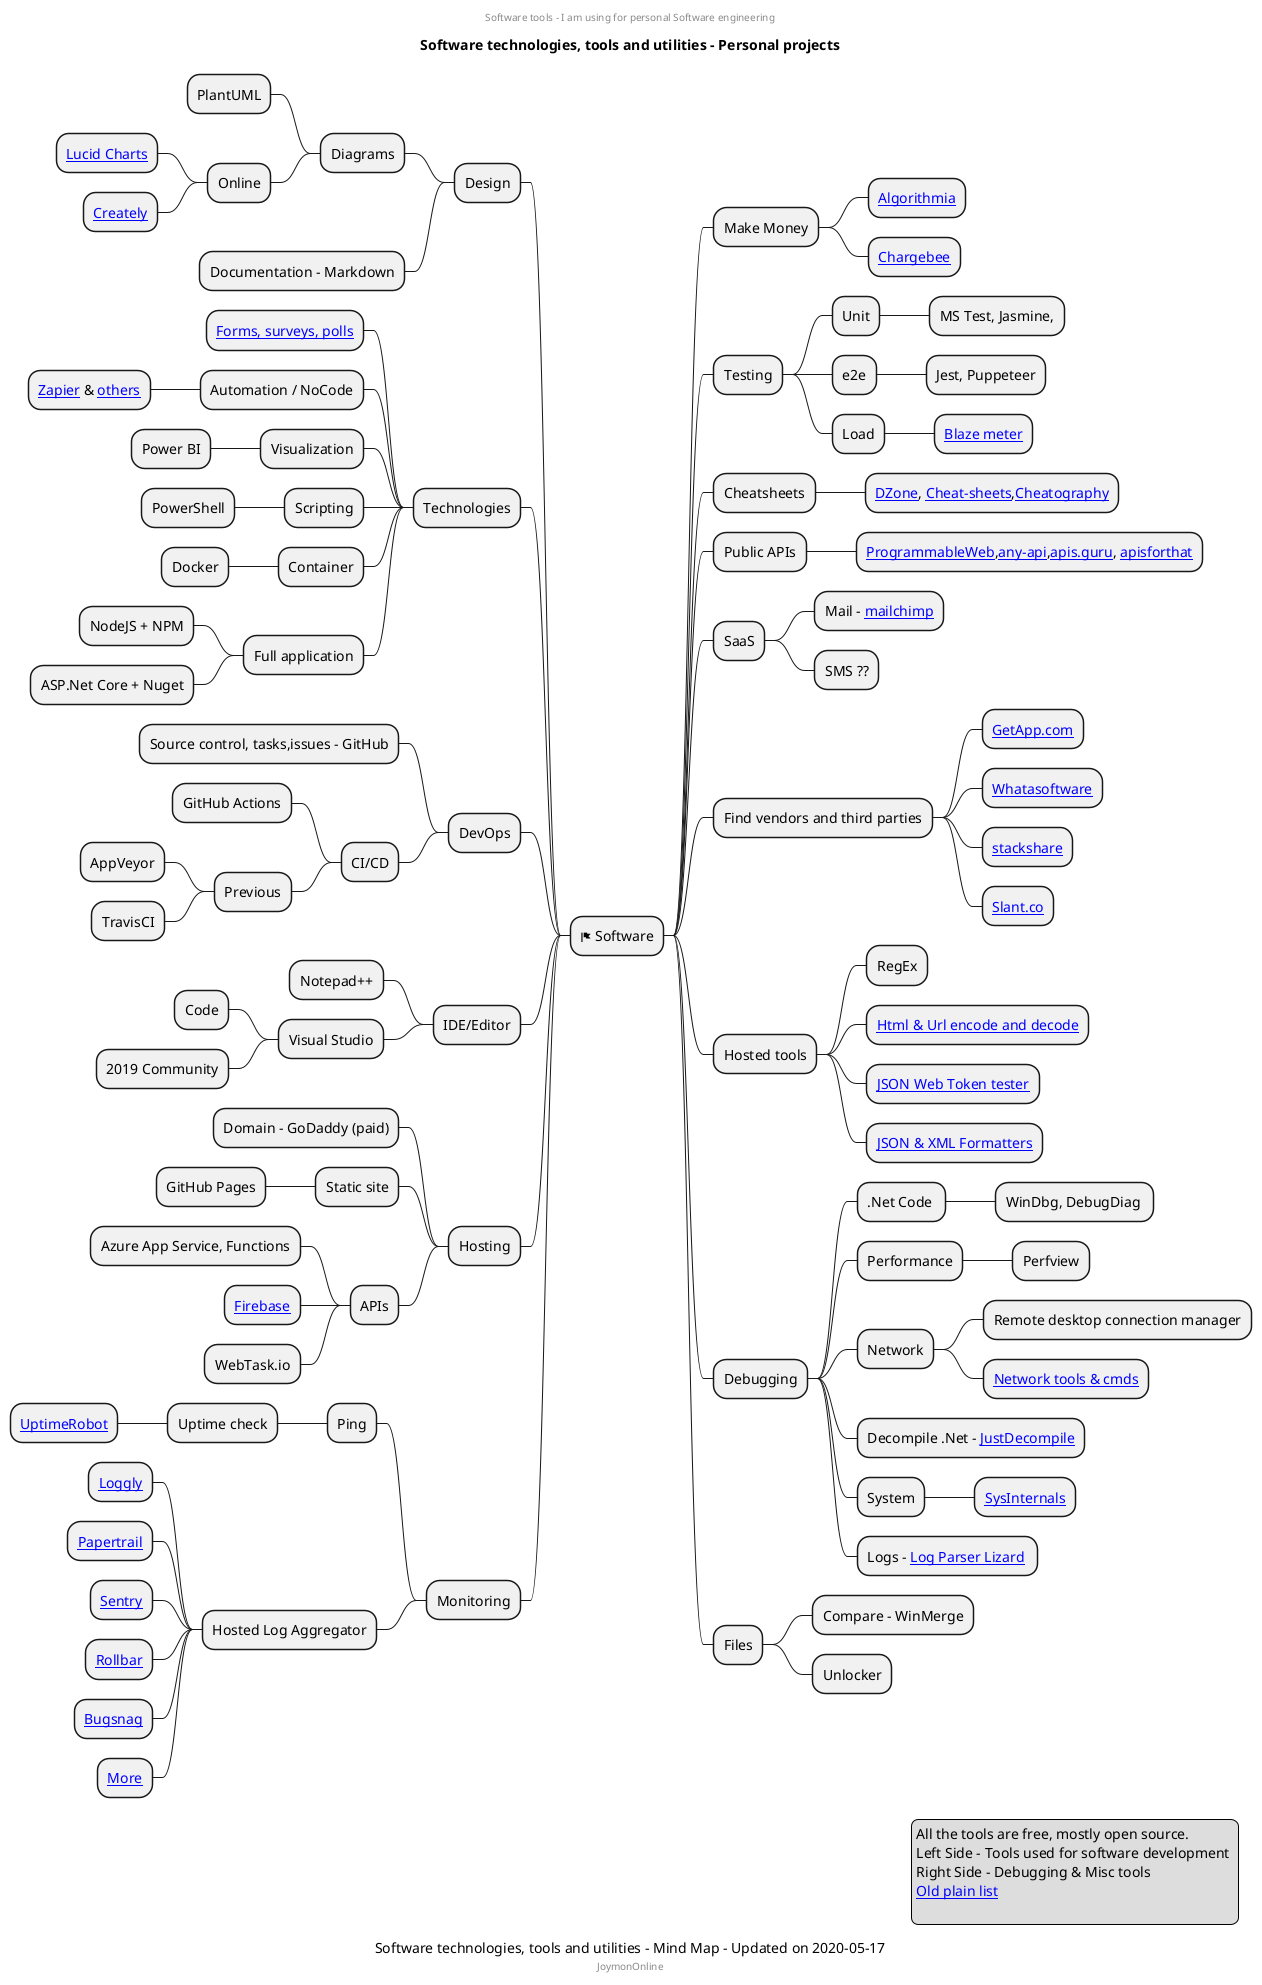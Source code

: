 @startmindmap
center header
Software tools - I am using for personal Software engineering
endheader
title Software technologies, tools and utilities - Personal projects
caption Software technologies, tools and utilities - Mind Map - Updated on 2020-05-17
center footer JoymonOnline
* <&flag> Software
** Make Money
*** [[Algorithmia.com Algorithmia]]
*** [[https://www.chargebee.com/pricing Chargebee]]
** Testing
*** Unit
**** MS Test, Jasmine,
*** e2e
**** Jest, Puppeteer
*** Load
**** [[http://blazemeter.com Blaze meter]]

** Cheatsheets
*** [[https://dzone.com/refcardz DZone]], [[http://www.cheat-sheets.org/ Cheat-sheets]],[[https://www.cheatography.com/ Cheatography]]
** Public APIs
*** [[https://www.programmableweb.com/ ProgrammableWeb]],[[https://any-api.com/ any-api]],[[https://apis.guru/browse-apis/ apis.guru]], [[http://www.apiforthat.com/ apisforthat]]
** SaaS
*** Mail - [[https://mailchimp.com/ mailchimp]]
*** SMS ??
** Find vendors and third parties
*** [[https://www.getapp.com/ GetApp.com]]
*** [[https://www.whatasoftware.com/ Whatasoftware]]
*** [[https://stackshare.io/ stackshare]]
*** [[https://www.slant.co/ Slant.co]]
** Hosted tools
*** RegEx
*** [[https://countwordsfree.com/text-encode Html & Url encode and decode]]
*** [[https://jwt.io JSON Web Token tester]]
*** [[https://countwordsfree.com/jsonviewer JSON & XML Formatters]]
** Debugging
*** .Net Code 
**** WinDbg, DebugDiag 
*** Performance
**** Perfview
*** Network
**** Remote desktop connection manager
**** [[http://www.plantuml.com/plantuml/proxy?fmt=svg&cache=no&src=https://raw.githubusercontent.com/mind*maps/software/master/debugging/windows*network*debugging.puml Network tools & cmds]]
*** Decompile .Net - [[https://www.telerik.com/products/decompiler.aspx JustDecompile]]
*** System
**** [[https://docs.microsoft.com/en-us/sysinternals/ SysInternals]]
*** Logs - [[https://lizard-labs.com/log_parser_lizard.aspx Log Parser Lizard]] 

** Files
*** Compare - WinMerge
*** Unlocker

left side

** Design
*** Diagrams
**** PlantUML
**** Online
***** [[https://lucid.app Lucid Charts]]
***** [[https://creately.com Creately]]
*** Documentation - Markdown
** Technologies
*** [[https://forms.microsoft.com/ Forms, surveys, polls]]
*** Automation / NoCode
**** [[https://zapier.com/home Zapier]] & [[https://gist.github.com/joymon/89aeb18bef588895426b46a54e2ba970 others]]
*** Visualization
**** Power BI
*** Scripting
**** PowerShell
*** Container
**** Docker
*** Full application
**** NodeJS + NPM
**** ASP.Net Core + Nuget

** DevOps
*** Source control, tasks,issues - GitHub
*** CI/CD
**** GitHub Actions
**** Previous
***** AppVeyor
***** TravisCI
** IDE/Editor
*** Notepad++
*** Visual Studio
**** Code
**** 2019 Community

** Hosting
*** Domain - GoDaddy (paid)
*** Static site
**** GitHub Pages
*** APIs
**** Azure App Service, Functions
**** [[https://firebase.google.com/pricing Firebase]]
**** WebTask.io
** Monitoring
*** Ping
**** Uptime check
***** [[https://uptimerobot.com/pricing UptimeRobot]]

*** Hosted Log Aggregator
**** [[https://www.loggly.com/plans-and-pricing/ Loggly]]
**** [[https://www.papertrail.com/plans/ Papertrail]]
**** [[https://sentry.io/pricing/ Sentry]]
**** [[https://rollbar.com/pricing/ Rollbar]]
**** [[https://www.bugsnag.com/pricing Bugsnag]]
**** [[https://github.com/cheeaun/javascript-error-logging More]]
legend right
All the tools are free, mostly open source.
Left Side - Tools used for software development 
Right Side - Debugging & Misc tools
[[https://joymonscode.blogspot.com/2017/05/toolbox-for-open-source-developers.html Old plain list]]
  
endlegend
@endmindmap
